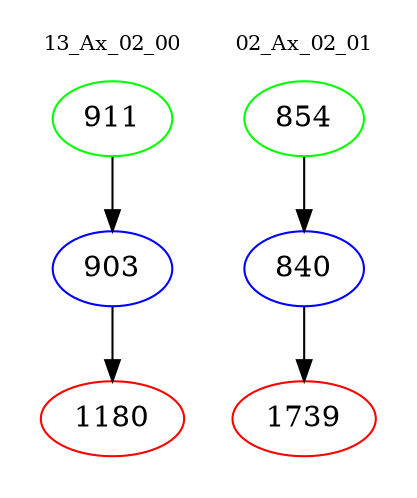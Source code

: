 digraph{
subgraph cluster_0 {
color = white
label = "13_Ax_02_00";
fontsize=10;
T0_911 [label="911", color="green"]
T0_911 -> T0_903 [color="black"]
T0_903 [label="903", color="blue"]
T0_903 -> T0_1180 [color="black"]
T0_1180 [label="1180", color="red"]
}
subgraph cluster_1 {
color = white
label = "02_Ax_02_01";
fontsize=10;
T1_854 [label="854", color="green"]
T1_854 -> T1_840 [color="black"]
T1_840 [label="840", color="blue"]
T1_840 -> T1_1739 [color="black"]
T1_1739 [label="1739", color="red"]
}
}
